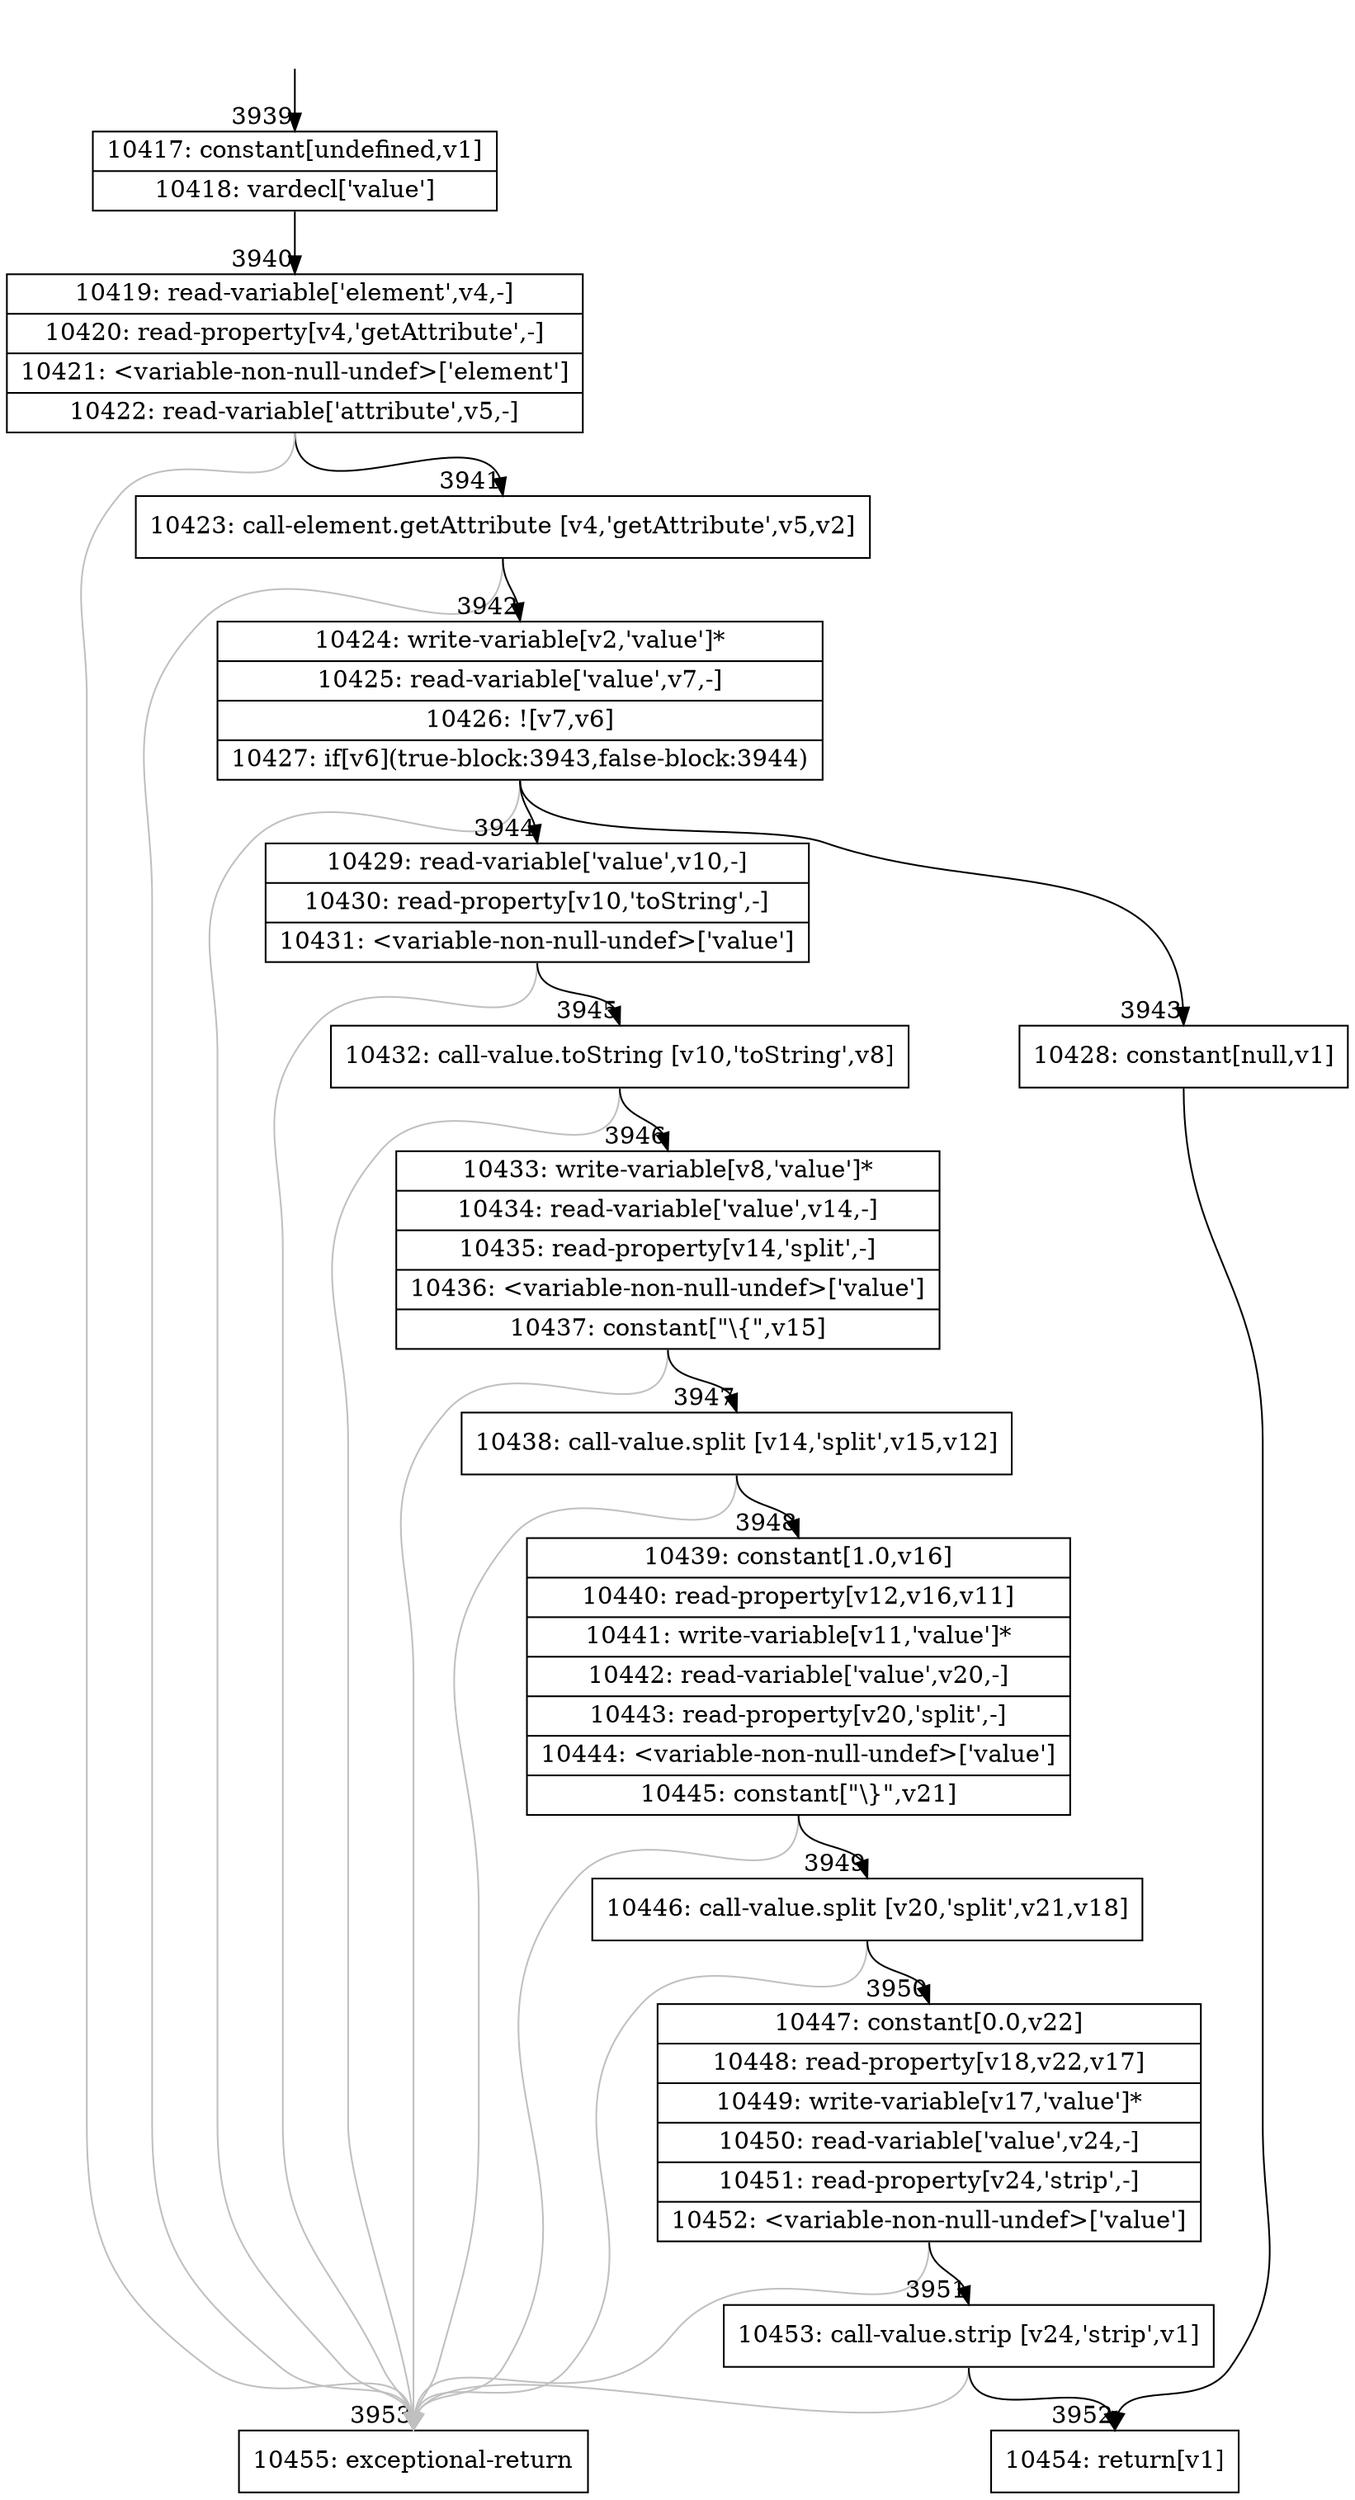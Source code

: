 digraph {
rankdir="TD"
BB_entry333[shape=none,label=""];
BB_entry333 -> BB3939 [tailport=s, headport=n, headlabel="    3939"]
BB3939 [shape=record label="{10417: constant[undefined,v1]|10418: vardecl['value']}" ] 
BB3939 -> BB3940 [tailport=s, headport=n, headlabel="      3940"]
BB3940 [shape=record label="{10419: read-variable['element',v4,-]|10420: read-property[v4,'getAttribute',-]|10421: \<variable-non-null-undef\>['element']|10422: read-variable['attribute',v5,-]}" ] 
BB3940 -> BB3941 [tailport=s, headport=n, headlabel="      3941"]
BB3940 -> BB3953 [tailport=s, headport=n, color=gray, headlabel="      3953"]
BB3941 [shape=record label="{10423: call-element.getAttribute [v4,'getAttribute',v5,v2]}" ] 
BB3941 -> BB3942 [tailport=s, headport=n, headlabel="      3942"]
BB3941 -> BB3953 [tailport=s, headport=n, color=gray]
BB3942 [shape=record label="{10424: write-variable[v2,'value']*|10425: read-variable['value',v7,-]|10426: ![v7,v6]|10427: if[v6](true-block:3943,false-block:3944)}" ] 
BB3942 -> BB3943 [tailport=s, headport=n, headlabel="      3943"]
BB3942 -> BB3944 [tailport=s, headport=n, headlabel="      3944"]
BB3942 -> BB3953 [tailport=s, headport=n, color=gray]
BB3943 [shape=record label="{10428: constant[null,v1]}" ] 
BB3943 -> BB3952 [tailport=s, headport=n, headlabel="      3952"]
BB3944 [shape=record label="{10429: read-variable['value',v10,-]|10430: read-property[v10,'toString',-]|10431: \<variable-non-null-undef\>['value']}" ] 
BB3944 -> BB3945 [tailport=s, headport=n, headlabel="      3945"]
BB3944 -> BB3953 [tailport=s, headport=n, color=gray]
BB3945 [shape=record label="{10432: call-value.toString [v10,'toString',v8]}" ] 
BB3945 -> BB3946 [tailport=s, headport=n, headlabel="      3946"]
BB3945 -> BB3953 [tailport=s, headport=n, color=gray]
BB3946 [shape=record label="{10433: write-variable[v8,'value']*|10434: read-variable['value',v14,-]|10435: read-property[v14,'split',-]|10436: \<variable-non-null-undef\>['value']|10437: constant[\"\\\{\",v15]}" ] 
BB3946 -> BB3947 [tailport=s, headport=n, headlabel="      3947"]
BB3946 -> BB3953 [tailport=s, headport=n, color=gray]
BB3947 [shape=record label="{10438: call-value.split [v14,'split',v15,v12]}" ] 
BB3947 -> BB3948 [tailport=s, headport=n, headlabel="      3948"]
BB3947 -> BB3953 [tailport=s, headport=n, color=gray]
BB3948 [shape=record label="{10439: constant[1.0,v16]|10440: read-property[v12,v16,v11]|10441: write-variable[v11,'value']*|10442: read-variable['value',v20,-]|10443: read-property[v20,'split',-]|10444: \<variable-non-null-undef\>['value']|10445: constant[\"\\\}\",v21]}" ] 
BB3948 -> BB3949 [tailport=s, headport=n, headlabel="      3949"]
BB3948 -> BB3953 [tailport=s, headport=n, color=gray]
BB3949 [shape=record label="{10446: call-value.split [v20,'split',v21,v18]}" ] 
BB3949 -> BB3950 [tailport=s, headport=n, headlabel="      3950"]
BB3949 -> BB3953 [tailport=s, headport=n, color=gray]
BB3950 [shape=record label="{10447: constant[0.0,v22]|10448: read-property[v18,v22,v17]|10449: write-variable[v17,'value']*|10450: read-variable['value',v24,-]|10451: read-property[v24,'strip',-]|10452: \<variable-non-null-undef\>['value']}" ] 
BB3950 -> BB3951 [tailport=s, headport=n, headlabel="      3951"]
BB3950 -> BB3953 [tailport=s, headport=n, color=gray]
BB3951 [shape=record label="{10453: call-value.strip [v24,'strip',v1]}" ] 
BB3951 -> BB3952 [tailport=s, headport=n]
BB3951 -> BB3953 [tailport=s, headport=n, color=gray]
BB3952 [shape=record label="{10454: return[v1]}" ] 
BB3953 [shape=record label="{10455: exceptional-return}" ] 
//#$~ 2943
}

